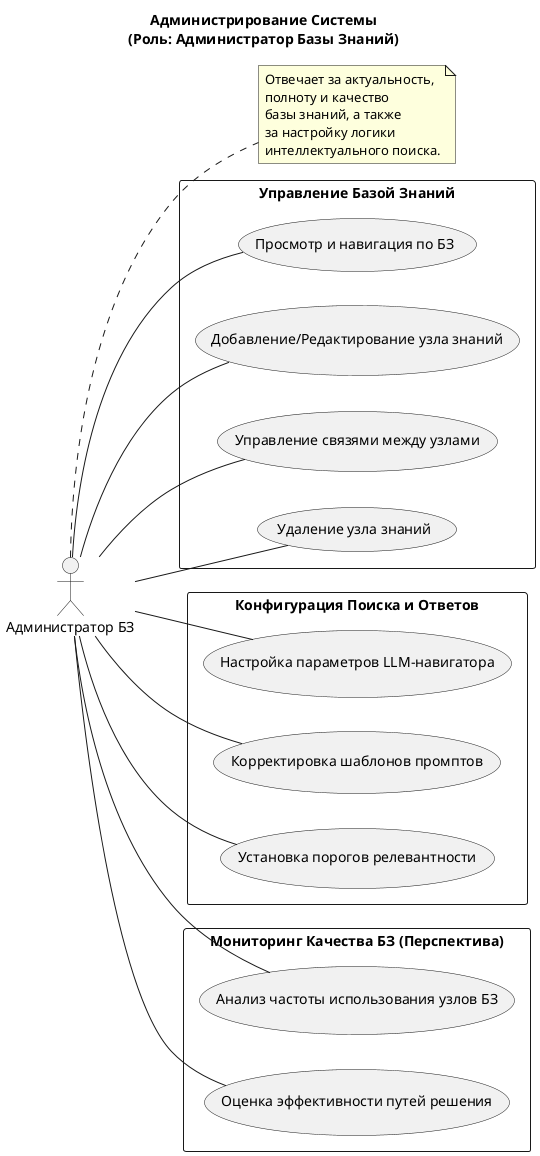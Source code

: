 @startuml
title "Администрирование Системы\n(Роль: Администратор Базы Знаний)"

left to right direction

actor "Администратор БЗ" as Admin

rectangle "Управление Базой Знаний" {
  Admin -- (Просмотр и навигация по БЗ)
  Admin -- (Добавление/Редактирование узла знаний)
  Admin -- (Управление связями между узлами)
  Admin -- (Удаление узла знаний)
}

rectangle "Конфигурация Поиска и Ответов" {
  Admin -- (Настройка параметров LLM-навигатора)
  Admin -- (Корректировка шаблонов промптов)
  Admin -- (Установка порогов релевантности)
}

rectangle "Мониторинг Качества БЗ (Перспектива)" {
  Admin -- (Анализ частоты использования узлов БЗ)
  Admin -- (Оценка эффективности путей решения)
}

note right of Admin
  Отвечает за актуальность,
  полноту и качество
  базы знаний, а также
  за настройку логики
  интеллектуального поиска.
end note
@enduml